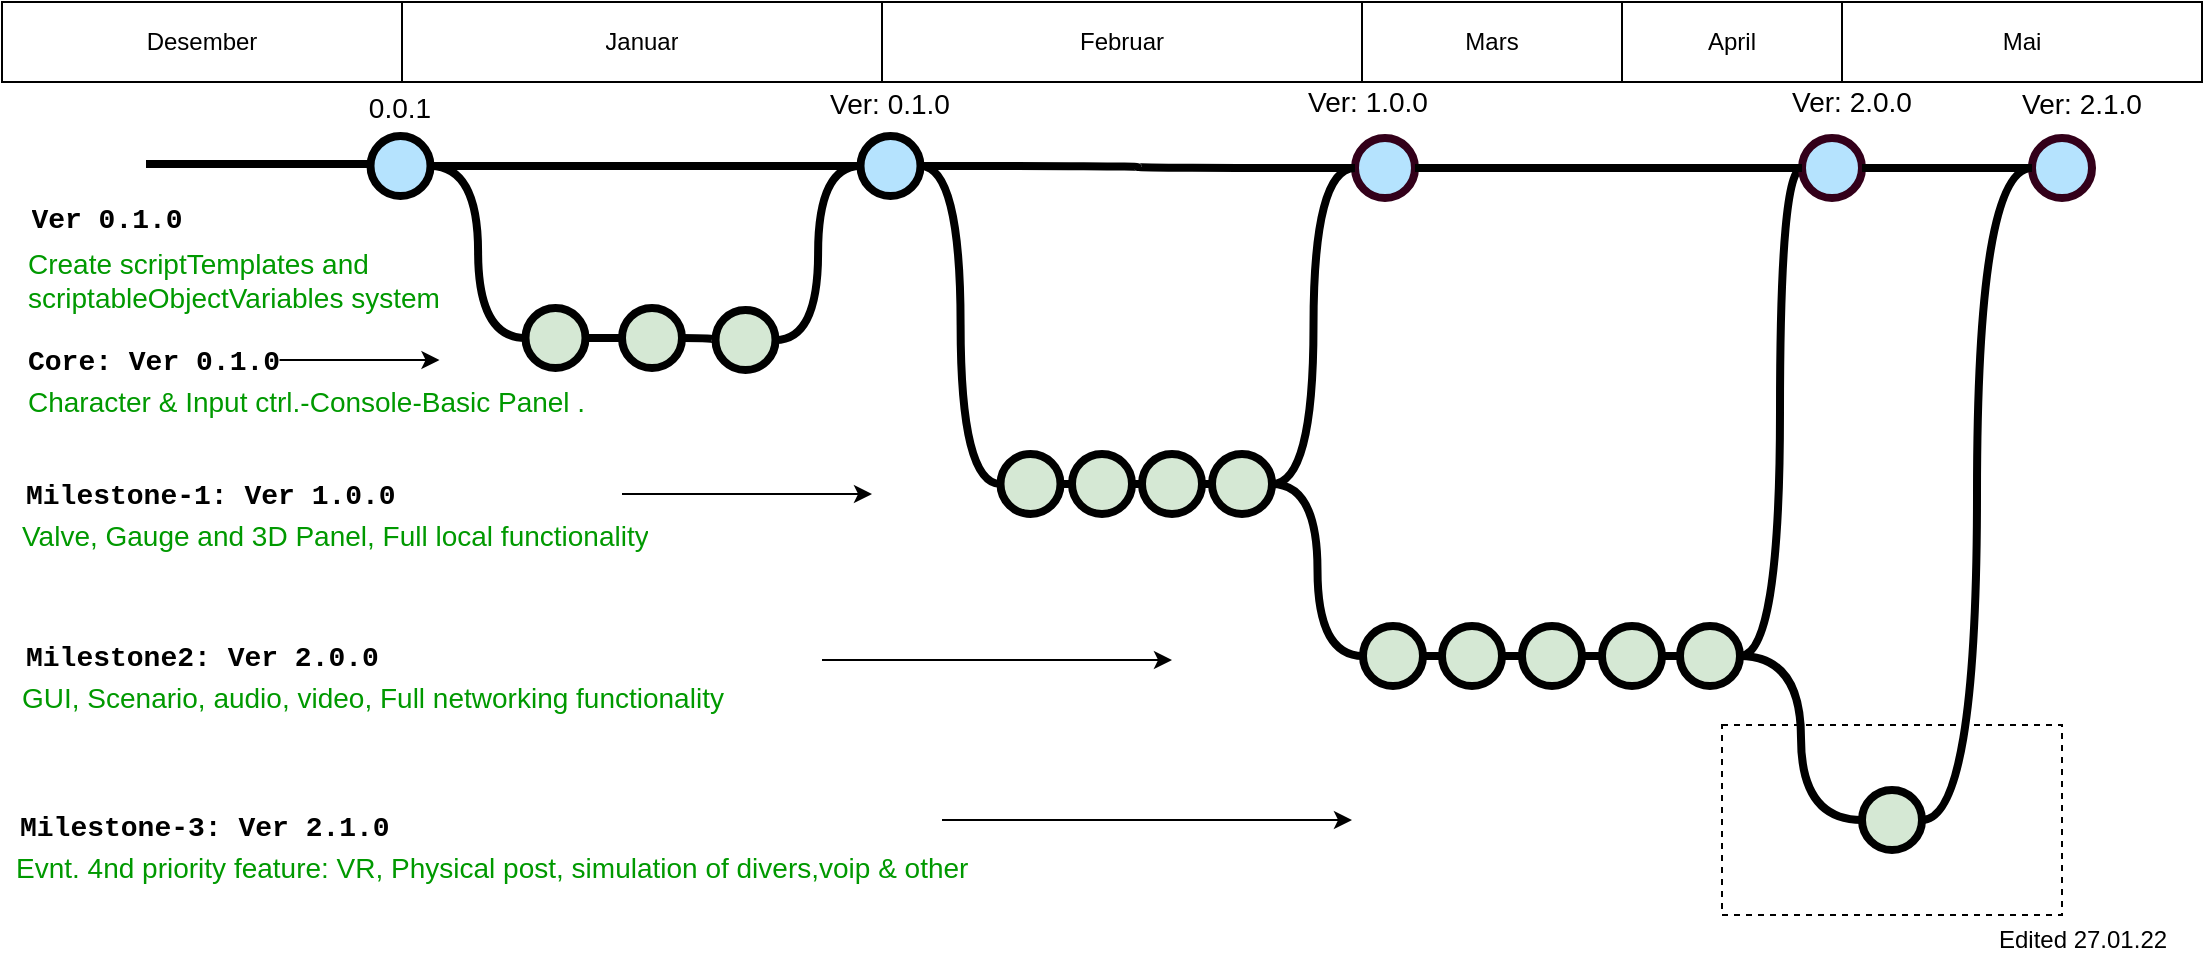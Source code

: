 <mxfile version="14.9.6" type="device"><diagram id="yPxyJZ8AM_hMuL3Unpa9" name="complex gitflow"><mxGraphModel dx="1551" dy="1380" grid="1" gridSize="10" guides="1" tooltips="1" connect="1" arrows="1" fold="1" page="1" pageScale="1" pageWidth="1100" pageHeight="850" math="0" shadow="0"><root><mxCell id="0"/><mxCell id="1" parent="0"/><mxCell id="LVdkpB_ZhsbsHTu6FTD1-12" value="" style="rounded=0;whiteSpace=wrap;html=1;dashed=1;" parent="1" vertex="1"><mxGeometry x="860" y="362.5" width="170" height="95" as="geometry"/></mxCell><mxCell id="uWUnNED6HEl2aK5fdaIb-9" style="edgeStyle=orthogonalEdgeStyle;curved=1;rounded=0;html=1;exitX=1;exitY=0.5;exitPerimeter=0;entryX=0;entryY=0.5;entryPerimeter=0;endArrow=none;endFill=0;jettySize=auto;orthogonalLoop=1;strokeWidth=4;fontSize=15;" parent="1" source="uWUnNED6HEl2aK5fdaIb-10" target="uWUnNED6HEl2aK5fdaIb-15" edge="1"><mxGeometry relative="1" as="geometry"/></mxCell><mxCell id="uWUnNED6HEl2aK5fdaIb-10" value="" style="verticalLabelPosition=bottom;verticalAlign=top;html=1;strokeWidth=4;shape=mxgraph.flowchart.on-page_reference;plain-blue;gradientColor=none;fillColor=#B5E3Fe;strokeColor=#000000;" parent="1" vertex="1"><mxGeometry x="184.25" y="68" width="30" height="30" as="geometry"/></mxCell><mxCell id="uWUnNED6HEl2aK5fdaIb-105" style="edgeStyle=orthogonalEdgeStyle;curved=1;rounded=0;orthogonalLoop=1;jettySize=auto;html=1;exitX=1;exitY=0.5;exitDx=0;exitDy=0;exitPerimeter=0;entryX=0;entryY=0.5;entryDx=0;entryDy=0;entryPerimeter=0;endArrow=none;endFill=0;strokeWidth=4;fontFamily=Courier New;fontColor=#009900;" parent="1" source="uWUnNED6HEl2aK5fdaIb-11" target="uWUnNED6HEl2aK5fdaIb-104" edge="1"><mxGeometry relative="1" as="geometry"/></mxCell><mxCell id="uWUnNED6HEl2aK5fdaIb-11" value="" style="verticalLabelPosition=bottom;verticalAlign=top;html=1;strokeWidth=4;shape=mxgraph.flowchart.on-page_reference;plain-blue;gradientColor=none;strokeColor=#000000;fillColor=#B5E3FE;" parent="1" vertex="1"><mxGeometry x="429.25" y="68" width="30" height="30" as="geometry"/></mxCell><mxCell id="uWUnNED6HEl2aK5fdaIb-109" value="" style="verticalLabelPosition=bottom;verticalAlign=top;html=1;strokeWidth=4;shape=mxgraph.flowchart.on-page_reference;plain-blue;gradientColor=none;strokeColor=#33001A;fillColor=#B5E3FE;" parent="1" vertex="1"><mxGeometry x="676.5" y="69" width="30" height="30" as="geometry"/></mxCell><mxCell id="uWUnNED6HEl2aK5fdaIb-12" value="" style="edgeStyle=orthogonalEdgeStyle;rounded=0;html=1;jettySize=auto;orthogonalLoop=1;strokeWidth=4;endArrow=none;endFill=0;" parent="1" edge="1"><mxGeometry x="114.25" y="83" as="geometry"><mxPoint x="72" y="82" as="sourcePoint"/><mxPoint x="184.25" y="82" as="targetPoint"/><Array as="points"><mxPoint x="100" y="82"/><mxPoint x="100" y="82"/></Array></mxGeometry></mxCell><mxCell id="uWUnNED6HEl2aK5fdaIb-13" value="Ver 0.1.0" style="text;html=1;strokeColor=none;fillColor=none;align=center;verticalAlign=middle;whiteSpace=wrap;overflow=hidden;fontSize=14;fontStyle=1;fontFamily=Courier New;" parent="1" vertex="1"><mxGeometry x="5" y="89" width="95" height="42" as="geometry"/></mxCell><mxCell id="uWUnNED6HEl2aK5fdaIb-14" style="edgeStyle=orthogonalEdgeStyle;curved=1;rounded=0;html=1;exitX=1;exitY=0.5;exitPerimeter=0;endArrow=none;endFill=0;jettySize=auto;orthogonalLoop=1;strokeWidth=4;fontSize=15;" parent="1" source="uWUnNED6HEl2aK5fdaIb-15" target="uWUnNED6HEl2aK5fdaIb-17" edge="1"><mxGeometry relative="1" as="geometry"/></mxCell><mxCell id="uWUnNED6HEl2aK5fdaIb-15" value="" style="verticalLabelPosition=bottom;verticalAlign=top;html=1;strokeWidth=4;shape=mxgraph.flowchart.on-page_reference;plain-purple;gradientColor=none;strokeColor=#000000;fillColor=#D5E8D4;" parent="1" vertex="1"><mxGeometry x="261.75" y="154" width="30" height="30" as="geometry"/></mxCell><mxCell id="uWUnNED6HEl2aK5fdaIb-16" style="edgeStyle=orthogonalEdgeStyle;curved=1;rounded=0;html=1;exitX=1;exitY=0.5;exitPerimeter=0;entryX=0;entryY=0.5;entryPerimeter=0;endArrow=none;endFill=0;jettySize=auto;orthogonalLoop=1;strokeWidth=4;fontSize=15;" parent="1" source="uWUnNED6HEl2aK5fdaIb-17" target="uWUnNED6HEl2aK5fdaIb-19" edge="1"><mxGeometry relative="1" as="geometry"/></mxCell><mxCell id="uWUnNED6HEl2aK5fdaIb-17" value="" style="verticalLabelPosition=bottom;verticalAlign=top;html=1;strokeWidth=4;shape=mxgraph.flowchart.on-page_reference;plain-purple;gradientColor=none;strokeColor=#000000;fillColor=#D5E8D4;" parent="1" vertex="1"><mxGeometry x="310" y="154" width="30" height="30" as="geometry"/></mxCell><mxCell id="uWUnNED6HEl2aK5fdaIb-18" style="edgeStyle=orthogonalEdgeStyle;curved=1;rounded=0;html=1;exitX=1;exitY=0.5;exitPerimeter=0;entryX=0;entryY=0.5;entryPerimeter=0;endArrow=none;endFill=0;jettySize=auto;orthogonalLoop=1;strokeWidth=4;fontSize=15;" parent="1" source="uWUnNED6HEl2aK5fdaIb-19" target="uWUnNED6HEl2aK5fdaIb-11" edge="1"><mxGeometry relative="1" as="geometry"/></mxCell><mxCell id="uWUnNED6HEl2aK5fdaIb-19" value="" style="verticalLabelPosition=bottom;verticalAlign=top;html=1;strokeWidth=4;shape=mxgraph.flowchart.on-page_reference;plain-purple;gradientColor=none;strokeColor=#000000;fillColor=#D5E8D4;" parent="1" vertex="1"><mxGeometry x="356.75" y="155" width="30" height="30" as="geometry"/></mxCell><mxCell id="uWUnNED6HEl2aK5fdaIb-20" value="Core: Ver 0.1.0" style="text;html=1;strokeColor=none;fillColor=none;align=left;verticalAlign=middle;whiteSpace=wrap;overflow=hidden;fontSize=14;fontStyle=1;fontFamily=Courier New;" parent="1" vertex="1"><mxGeometry x="10.75" y="170" width="129.25" height="20" as="geometry"/></mxCell><mxCell id="uWUnNED6HEl2aK5fdaIb-71" value="" style="edgeStyle=orthogonalEdgeStyle;rounded=0;orthogonalLoop=1;jettySize=auto;html=1;endArrow=none;endFill=0;strokeWidth=4;entryX=0;entryY=0.5;entryDx=0;entryDy=0;entryPerimeter=0;" parent="1" source="uWUnNED6HEl2aK5fdaIb-69" target="uWUnNED6HEl2aK5fdaIb-77" edge="1"><mxGeometry relative="1" as="geometry"><mxPoint x="690.5" y="330.059" as="targetPoint"/></mxGeometry></mxCell><mxCell id="uWUnNED6HEl2aK5fdaIb-75" style="edgeStyle=orthogonalEdgeStyle;rounded=0;orthogonalLoop=1;jettySize=auto;html=1;entryX=1;entryY=0.5;entryDx=0;entryDy=0;entryPerimeter=0;endArrow=none;endFill=0;strokeWidth=4;curved=1;" parent="1" source="uWUnNED6HEl2aK5fdaIb-69" target="uWUnNED6HEl2aK5fdaIb-106" edge="1"><mxGeometry relative="1" as="geometry"/></mxCell><mxCell id="uWUnNED6HEl2aK5fdaIb-94" style="edgeStyle=orthogonalEdgeStyle;curved=1;rounded=0;orthogonalLoop=1;jettySize=auto;html=1;entryX=0;entryY=0.5;entryDx=0;entryDy=0;entryPerimeter=0;endArrow=none;endFill=0;strokeWidth=4;fontFamily=Courier New;fontColor=#009900;exitX=1;exitY=0.5;exitDx=0;exitDy=0;exitPerimeter=0;" parent="1" source="uWUnNED6HEl2aK5fdaIb-95" target="uWUnNED6HEl2aK5fdaIb-82" edge="1"><mxGeometry relative="1" as="geometry"><mxPoint x="915" y="310" as="sourcePoint"/></mxGeometry></mxCell><mxCell id="uWUnNED6HEl2aK5fdaIb-69" value="" style="verticalLabelPosition=bottom;verticalAlign=top;html=1;strokeWidth=4;shape=mxgraph.flowchart.on-page_reference;plain-purple;gradientColor=none;strokeColor=#000000;fillColor=#D5E8D4;" parent="1" vertex="1"><mxGeometry x="680.5" y="313" width="30" height="30" as="geometry"/></mxCell><mxCell id="uWUnNED6HEl2aK5fdaIb-96" value="" style="edgeStyle=orthogonalEdgeStyle;curved=1;rounded=0;orthogonalLoop=1;jettySize=auto;html=1;endArrow=none;endFill=0;strokeWidth=4;fontFamily=Courier New;fontColor=#009900;entryX=0;entryY=0.5;entryDx=0;entryDy=0;entryPerimeter=0;" parent="1" source="uWUnNED6HEl2aK5fdaIb-77" target="-Z0Ybuycs5MWQGGRcLc3-11" edge="1"><mxGeometry relative="1" as="geometry"/></mxCell><mxCell id="uWUnNED6HEl2aK5fdaIb-77" value="" style="verticalLabelPosition=bottom;verticalAlign=top;html=1;strokeWidth=4;shape=mxgraph.flowchart.on-page_reference;plain-purple;gradientColor=none;strokeColor=#000000;fillColor=#D5E8D4;" parent="1" vertex="1"><mxGeometry x="720" y="313" width="30" height="30" as="geometry"/></mxCell><mxCell id="uWUnNED6HEl2aK5fdaIb-108" style="edgeStyle=orthogonalEdgeStyle;curved=1;rounded=0;orthogonalLoop=1;jettySize=auto;html=1;entryX=0;entryY=0.5;entryDx=0;entryDy=0;entryPerimeter=0;endArrow=none;endFill=0;strokeWidth=4;fontFamily=Courier New;fontColor=#009900;" parent="1" source="uWUnNED6HEl2aK5fdaIb-95" target="E5Rab_nmGA3VLxjeqgws-4" edge="1"><mxGeometry relative="1" as="geometry"><mxPoint x="915" y="247" as="targetPoint"/><Array as="points"><mxPoint x="889" y="328"/><mxPoint x="889" y="84"/></Array></mxGeometry></mxCell><mxCell id="uWUnNED6HEl2aK5fdaIb-95" value="" style="verticalLabelPosition=bottom;verticalAlign=top;html=1;strokeWidth=4;shape=mxgraph.flowchart.on-page_reference;plain-purple;gradientColor=none;strokeColor=#000000;fillColor=#D5E8D4;" parent="1" vertex="1"><mxGeometry x="839" y="313" width="30" height="30" as="geometry"/></mxCell><mxCell id="uWUnNED6HEl2aK5fdaIb-76" value="Milestone-1: Ver 1.0.0" style="text;html=1;strokeColor=none;fillColor=none;align=left;verticalAlign=middle;whiteSpace=wrap;overflow=hidden;fontSize=14;fontStyle=1;fontFamily=Courier New;" parent="1" vertex="1"><mxGeometry x="9.75" y="237" width="210.25" height="20" as="geometry"/></mxCell><mxCell id="uWUnNED6HEl2aK5fdaIb-82" value="" style="verticalLabelPosition=bottom;verticalAlign=top;html=1;strokeWidth=4;shape=mxgraph.flowchart.on-page_reference;plain-purple;gradientColor=none;strokeColor=#000000;fillColor=#D5E8D4;" parent="1" vertex="1"><mxGeometry x="930" y="395" width="30" height="30" as="geometry"/></mxCell><mxCell id="uWUnNED6HEl2aK5fdaIb-97" style="edgeStyle=orthogonalEdgeStyle;curved=1;rounded=0;orthogonalLoop=1;jettySize=auto;html=1;exitX=1;exitY=0.5;exitDx=0;exitDy=0;exitPerimeter=0;entryX=0;entryY=0.5;entryDx=0;entryDy=0;entryPerimeter=0;endArrow=none;endFill=0;strokeWidth=4;fontFamily=Courier New;fontColor=#009900;" parent="1" source="uWUnNED6HEl2aK5fdaIb-82" target="-Z0Ybuycs5MWQGGRcLc3-1" edge="1"><mxGeometry relative="1" as="geometry"><mxPoint x="824" y="404" as="sourcePoint"/></mxGeometry></mxCell><mxCell id="uWUnNED6HEl2aK5fdaIb-86" value="Milestone2: Ver 2.0.0" style="text;html=1;strokeColor=none;fillColor=none;align=left;verticalAlign=middle;whiteSpace=wrap;overflow=hidden;fontSize=14;fontStyle=1;fontFamily=Courier New;" parent="1" vertex="1"><mxGeometry x="9.5" y="318" width="260.5" height="20" as="geometry"/></mxCell><mxCell id="uWUnNED6HEl2aK5fdaIb-87" value="Valve, Gauge and 3D Panel, Full local functionality" style="text;html=1;strokeColor=none;fillColor=none;align=left;verticalAlign=middle;whiteSpace=wrap;overflow=hidden;fontSize=14;fontStyle=0;fontColor=#009900;" parent="1" vertex="1"><mxGeometry x="7.75" y="257" width="452.25" height="20" as="geometry"/></mxCell><mxCell id="uWUnNED6HEl2aK5fdaIb-88" value="GUI, Scenario, audio, video, Full networking functionality" style="text;html=1;strokeColor=none;fillColor=none;align=left;verticalAlign=middle;whiteSpace=wrap;overflow=hidden;fontSize=14;fontStyle=0;fontColor=#009900;" parent="1" vertex="1"><mxGeometry x="7.75" y="338" width="582.25" height="20" as="geometry"/></mxCell><mxCell id="uWUnNED6HEl2aK5fdaIb-89" value="Character &amp;amp; Input ctrl.-Console-Basic Panel ." style="text;html=1;strokeColor=none;fillColor=none;align=left;verticalAlign=middle;whiteSpace=wrap;overflow=hidden;fontSize=14;fontStyle=0;fontColor=#009900;" parent="1" vertex="1"><mxGeometry x="10.75" y="190" width="421.25" height="20" as="geometry"/></mxCell><mxCell id="uWUnNED6HEl2aK5fdaIb-90" value="Create scriptTemplates and scriptableObjectVariables system" style="text;html=1;strokeColor=none;fillColor=none;align=left;verticalAlign=middle;whiteSpace=wrap;overflow=hidden;fontSize=14;fontStyle=0;fontColor=#009900;" parent="1" vertex="1"><mxGeometry x="10.75" y="119" width="209.25" height="41" as="geometry"/></mxCell><mxCell id="uWUnNED6HEl2aK5fdaIb-91" value="" style="endArrow=classic;html=1;strokeWidth=1;fontFamily=Courier New;fontColor=#009900;" parent="1" edge="1"><mxGeometry width="50" height="50" relative="1" as="geometry"><mxPoint x="410" y="330" as="sourcePoint"/><mxPoint x="585" y="330" as="targetPoint"/></mxGeometry></mxCell><mxCell id="uWUnNED6HEl2aK5fdaIb-92" value="" style="endArrow=classic;html=1;strokeWidth=1;fontFamily=Courier New;fontColor=#009900;" parent="1" edge="1"><mxGeometry width="50" height="50" relative="1" as="geometry"><mxPoint x="310" y="247" as="sourcePoint"/><mxPoint x="435" y="247" as="targetPoint"/></mxGeometry></mxCell><mxCell id="uWUnNED6HEl2aK5fdaIb-93" value="" style="endArrow=classic;html=1;strokeWidth=1;fontFamily=Courier New;fontColor=#009900;" parent="1" edge="1"><mxGeometry width="50" height="50" relative="1" as="geometry"><mxPoint x="138.75" y="180" as="sourcePoint"/><mxPoint x="218.75" y="180" as="targetPoint"/></mxGeometry></mxCell><mxCell id="uWUnNED6HEl2aK5fdaIb-103" value="0.0.1" style="text;html=1;strokeColor=none;fillColor=none;align=center;verticalAlign=middle;whiteSpace=wrap;overflow=hidden;fontSize=14;" parent="1" vertex="1"><mxGeometry x="164.25" y="43" width="70" height="20" as="geometry"/></mxCell><mxCell id="uWUnNED6HEl2aK5fdaIb-107" value="" style="edgeStyle=orthogonalEdgeStyle;curved=1;rounded=0;orthogonalLoop=1;jettySize=auto;html=1;endArrow=none;endFill=0;strokeWidth=4;fontFamily=Courier New;fontColor=#009900;entryX=0;entryY=0.5;entryDx=0;entryDy=0;entryPerimeter=0;" parent="1" source="uWUnNED6HEl2aK5fdaIb-104" target="-Z0Ybuycs5MWQGGRcLc3-5" edge="1"><mxGeometry relative="1" as="geometry"/></mxCell><mxCell id="uWUnNED6HEl2aK5fdaIb-104" value="" style="verticalLabelPosition=bottom;verticalAlign=top;html=1;strokeWidth=4;shape=mxgraph.flowchart.on-page_reference;plain-purple;gradientColor=none;strokeColor=#000000;fillColor=#D5E8D4;" parent="1" vertex="1"><mxGeometry x="499.25" y="227" width="30" height="30" as="geometry"/></mxCell><mxCell id="uWUnNED6HEl2aK5fdaIb-115" style="edgeStyle=orthogonalEdgeStyle;curved=1;rounded=0;orthogonalLoop=1;jettySize=auto;html=1;entryX=0;entryY=0.5;entryDx=0;entryDy=0;entryPerimeter=0;endArrow=none;endFill=0;strokeWidth=4;fontFamily=Courier New;fontColor=#009900;" parent="1" source="uWUnNED6HEl2aK5fdaIb-106" target="uWUnNED6HEl2aK5fdaIb-109" edge="1"><mxGeometry relative="1" as="geometry"/></mxCell><mxCell id="uWUnNED6HEl2aK5fdaIb-106" value="" style="verticalLabelPosition=bottom;verticalAlign=top;html=1;strokeWidth=4;shape=mxgraph.flowchart.on-page_reference;plain-purple;gradientColor=none;strokeColor=#000000;fillColor=#D5E8D4;" parent="1" vertex="1"><mxGeometry x="605" y="227" width="30" height="30" as="geometry"/></mxCell><mxCell id="uWUnNED6HEl2aK5fdaIb-116" value="Ver: 0.1.0" style="text;html=1;strokeColor=none;fillColor=none;align=center;verticalAlign=middle;whiteSpace=wrap;overflow=hidden;fontSize=14;" parent="1" vertex="1"><mxGeometry x="389.25" y="41" width="110" height="20" as="geometry"/></mxCell><mxCell id="9hBKPDzoitwpIBdzFDQ7-21" value="" style="edgeStyle=orthogonalEdgeStyle;rounded=0;orthogonalLoop=1;jettySize=auto;html=1;fontSize=15;endArrow=none;endFill=0;strokeWidth=4;entryX=0;entryY=0.5;entryDx=0;entryDy=0;entryPerimeter=0;exitX=1;exitY=0.5;exitDx=0;exitDy=0;exitPerimeter=0;" parent="1" source="uWUnNED6HEl2aK5fdaIb-10" target="uWUnNED6HEl2aK5fdaIb-11" edge="1"><mxGeometry relative="1" as="geometry"><mxPoint x="418.5" y="85" as="targetPoint"/><mxPoint x="340.5" y="83" as="sourcePoint"/></mxGeometry></mxCell><mxCell id="E5Rab_nmGA3VLxjeqgws-4" value="" style="verticalLabelPosition=bottom;verticalAlign=top;html=1;strokeWidth=4;shape=mxgraph.flowchart.on-page_reference;plain-blue;gradientColor=none;strokeColor=#33001A;fillColor=#B5E3FE;" parent="1" vertex="1"><mxGeometry x="900" y="69" width="30" height="30" as="geometry"/></mxCell><mxCell id="E5Rab_nmGA3VLxjeqgws-31" value="Ver: 1.0.0" style="text;html=1;strokeColor=none;fillColor=none;align=center;verticalAlign=middle;whiteSpace=wrap;overflow=hidden;fontSize=14;" parent="1" vertex="1"><mxGeometry x="628.25" y="40" width="110" height="20" as="geometry"/></mxCell><mxCell id="E5Rab_nmGA3VLxjeqgws-32" value="Ver: 2.0.0" style="text;html=1;strokeColor=none;fillColor=none;align=center;verticalAlign=middle;whiteSpace=wrap;overflow=hidden;fontSize=14;" parent="1" vertex="1"><mxGeometry x="870" y="40" width="110" height="20" as="geometry"/></mxCell><mxCell id="E5Rab_nmGA3VLxjeqgws-33" value="Milestone-3: Ver 2.1.0" style="text;html=1;strokeColor=none;fillColor=none;align=left;verticalAlign=middle;whiteSpace=wrap;overflow=hidden;fontSize=14;fontStyle=1;fontFamily=Courier New;" parent="1" vertex="1"><mxGeometry x="6.75" y="403" width="240" height="20" as="geometry"/></mxCell><mxCell id="E5Rab_nmGA3VLxjeqgws-34" value="Evnt. 4nd priority feature: VR, Physical post, simulation of divers,voip &amp;amp; other" style="text;html=1;strokeColor=none;fillColor=none;align=left;verticalAlign=middle;whiteSpace=wrap;overflow=hidden;fontSize=14;fontStyle=0;fontColor=#009900;" parent="1" vertex="1"><mxGeometry x="5" y="423" width="525" height="20" as="geometry"/></mxCell><mxCell id="E5Rab_nmGA3VLxjeqgws-35" value="" style="endArrow=classic;html=1;strokeWidth=1;fontFamily=Courier New;fontColor=#009900;" parent="1" edge="1"><mxGeometry width="50" height="50" relative="1" as="geometry"><mxPoint x="470" y="410" as="sourcePoint"/><mxPoint x="675" y="410" as="targetPoint"/></mxGeometry></mxCell><mxCell id="E5Rab_nmGA3VLxjeqgws-52" value="" style="edgeStyle=orthogonalEdgeStyle;curved=1;rounded=0;orthogonalLoop=1;jettySize=auto;html=1;endArrow=none;endFill=0;strokeWidth=4;entryX=0;entryY=0.5;entryDx=0;entryDy=0;entryPerimeter=0;exitX=1;exitY=0.5;exitDx=0;exitDy=0;exitPerimeter=0;" parent="1" source="uWUnNED6HEl2aK5fdaIb-11" target="uWUnNED6HEl2aK5fdaIb-109" edge="1"><mxGeometry relative="1" as="geometry"><mxPoint x="557" y="94" as="targetPoint"/><mxPoint x="572" y="84" as="sourcePoint"/></mxGeometry></mxCell><mxCell id="E5Rab_nmGA3VLxjeqgws-53" value="" style="edgeStyle=orthogonalEdgeStyle;curved=1;rounded=0;orthogonalLoop=1;jettySize=auto;html=1;endArrow=none;endFill=0;strokeWidth=4;entryX=1;entryY=0.5;entryDx=0;entryDy=0;entryPerimeter=0;exitX=0;exitY=0.5;exitDx=0;exitDy=0;exitPerimeter=0;" parent="1" source="E5Rab_nmGA3VLxjeqgws-4" target="uWUnNED6HEl2aK5fdaIb-109" edge="1"><mxGeometry relative="1" as="geometry"><mxPoint x="870" y="84" as="targetPoint"/><mxPoint x="691.25" y="94" as="sourcePoint"/><Array as="points"/></mxGeometry></mxCell><mxCell id="LVdkpB_ZhsbsHTu6FTD1-4" value="" style="shape=table;startSize=0;container=1;collapsible=0;childLayout=tableLayout;" parent="1" vertex="1"><mxGeometry y="1" width="1100" height="40" as="geometry"/></mxCell><mxCell id="LVdkpB_ZhsbsHTu6FTD1-5" value="" style="shape=partialRectangle;collapsible=0;dropTarget=0;pointerEvents=0;fillColor=none;top=0;left=0;bottom=0;right=0;points=[[0,0.5],[1,0.5]];portConstraint=eastwest;" parent="LVdkpB_ZhsbsHTu6FTD1-4" vertex="1"><mxGeometry width="1100" height="40" as="geometry"/></mxCell><mxCell id="LVdkpB_ZhsbsHTu6FTD1-6" value="Desember" style="shape=partialRectangle;html=1;whiteSpace=wrap;connectable=0;overflow=hidden;fillColor=none;top=0;left=0;bottom=0;right=0;pointerEvents=1;" parent="LVdkpB_ZhsbsHTu6FTD1-5" vertex="1"><mxGeometry width="200" height="40" as="geometry"/></mxCell><mxCell id="LVdkpB_ZhsbsHTu6FTD1-7" value="Januar" style="shape=partialRectangle;html=1;whiteSpace=wrap;connectable=0;overflow=hidden;fillColor=none;top=0;left=0;bottom=0;right=0;pointerEvents=1;" parent="LVdkpB_ZhsbsHTu6FTD1-5" vertex="1"><mxGeometry x="200" width="240" height="40" as="geometry"/></mxCell><mxCell id="LVdkpB_ZhsbsHTu6FTD1-8" value="Februar" style="shape=partialRectangle;html=1;whiteSpace=wrap;connectable=0;overflow=hidden;fillColor=none;top=0;left=0;bottom=0;right=0;pointerEvents=1;" parent="LVdkpB_ZhsbsHTu6FTD1-5" vertex="1"><mxGeometry x="440" width="240" height="40" as="geometry"/></mxCell><mxCell id="LVdkpB_ZhsbsHTu6FTD1-9" value="Mars" style="shape=partialRectangle;html=1;whiteSpace=wrap;connectable=0;overflow=hidden;fillColor=none;top=0;left=0;bottom=0;right=0;pointerEvents=1;" parent="LVdkpB_ZhsbsHTu6FTD1-5" vertex="1"><mxGeometry x="680" width="130" height="40" as="geometry"/></mxCell><mxCell id="LVdkpB_ZhsbsHTu6FTD1-10" value="April" style="shape=partialRectangle;html=1;whiteSpace=wrap;connectable=0;overflow=hidden;fillColor=none;top=0;left=0;bottom=0;right=0;pointerEvents=1;" parent="LVdkpB_ZhsbsHTu6FTD1-5" vertex="1"><mxGeometry x="810" width="110" height="40" as="geometry"/></mxCell><mxCell id="LVdkpB_ZhsbsHTu6FTD1-11" value="Mai" style="shape=partialRectangle;html=1;whiteSpace=wrap;connectable=0;overflow=hidden;fillColor=none;top=0;left=0;bottom=0;right=0;pointerEvents=1;" parent="LVdkpB_ZhsbsHTu6FTD1-5" vertex="1"><mxGeometry x="920" width="180" height="40" as="geometry"/></mxCell><mxCell id="LVdkpB_ZhsbsHTu6FTD1-13" value="Edited 27.01.22" style="text;html=1;align=center;verticalAlign=middle;resizable=0;points=[];autosize=1;strokeColor=none;" parent="1" vertex="1"><mxGeometry x="990" y="460" width="100" height="20" as="geometry"/></mxCell><mxCell id="-Z0Ybuycs5MWQGGRcLc3-1" value="" style="verticalLabelPosition=bottom;verticalAlign=top;html=1;strokeWidth=4;shape=mxgraph.flowchart.on-page_reference;plain-blue;gradientColor=none;strokeColor=#33001A;fillColor=#B5E3FE;" vertex="1" parent="1"><mxGeometry x="1015" y="69" width="30" height="30" as="geometry"/></mxCell><mxCell id="-Z0Ybuycs5MWQGGRcLc3-2" value="Ver: 2.1.0" style="text;html=1;strokeColor=none;fillColor=none;align=center;verticalAlign=middle;whiteSpace=wrap;overflow=hidden;fontSize=14;" vertex="1" parent="1"><mxGeometry x="985" y="41" width="110" height="20" as="geometry"/></mxCell><mxCell id="-Z0Ybuycs5MWQGGRcLc3-3" value="" style="edgeStyle=orthogonalEdgeStyle;curved=1;rounded=0;orthogonalLoop=1;jettySize=auto;html=1;endArrow=none;endFill=0;strokeWidth=4;exitX=0;exitY=0.5;exitDx=0;exitDy=0;exitPerimeter=0;entryX=1;entryY=0.5;entryDx=0;entryDy=0;entryPerimeter=0;" edge="1" parent="1" source="-Z0Ybuycs5MWQGGRcLc3-1" target="E5Rab_nmGA3VLxjeqgws-4"><mxGeometry relative="1" as="geometry"><mxPoint x="960" y="120" as="targetPoint"/><mxPoint x="910" y="94" as="sourcePoint"/><Array as="points"/></mxGeometry></mxCell><mxCell id="-Z0Ybuycs5MWQGGRcLc3-4" value="" style="edgeStyle=orthogonalEdgeStyle;curved=1;rounded=0;orthogonalLoop=1;jettySize=auto;html=1;endArrow=none;endFill=0;strokeWidth=4;fontFamily=Courier New;fontColor=#009900;" edge="1" parent="1" source="-Z0Ybuycs5MWQGGRcLc3-5" target="-Z0Ybuycs5MWQGGRcLc3-6"><mxGeometry relative="1" as="geometry"/></mxCell><mxCell id="-Z0Ybuycs5MWQGGRcLc3-5" value="" style="verticalLabelPosition=bottom;verticalAlign=top;html=1;strokeWidth=4;shape=mxgraph.flowchart.on-page_reference;plain-purple;gradientColor=none;strokeColor=#000000;fillColor=#D5E8D4;" vertex="1" parent="1"><mxGeometry x="535" y="227" width="30" height="30" as="geometry"/></mxCell><mxCell id="-Z0Ybuycs5MWQGGRcLc3-6" value="" style="verticalLabelPosition=bottom;verticalAlign=top;html=1;strokeWidth=4;shape=mxgraph.flowchart.on-page_reference;plain-purple;gradientColor=none;strokeColor=#000000;fillColor=#D5E8D4;" vertex="1" parent="1"><mxGeometry x="570" y="227" width="30" height="30" as="geometry"/></mxCell><mxCell id="-Z0Ybuycs5MWQGGRcLc3-7" value="" style="edgeStyle=orthogonalEdgeStyle;curved=1;rounded=0;orthogonalLoop=1;jettySize=auto;html=1;endArrow=none;endFill=0;strokeWidth=4;fontFamily=Courier New;fontColor=#009900;entryX=1;entryY=0.5;entryDx=0;entryDy=0;entryPerimeter=0;exitX=0;exitY=0.5;exitDx=0;exitDy=0;exitPerimeter=0;" edge="1" parent="1" source="uWUnNED6HEl2aK5fdaIb-106" target="-Z0Ybuycs5MWQGGRcLc3-6"><mxGeometry relative="1" as="geometry"><mxPoint x="524.353" y="267" as="sourcePoint"/><mxPoint x="527" y="308.0" as="targetPoint"/></mxGeometry></mxCell><mxCell id="-Z0Ybuycs5MWQGGRcLc3-10" value="" style="edgeStyle=orthogonalEdgeStyle;rounded=0;orthogonalLoop=1;jettySize=auto;html=1;endArrow=none;endFill=0;strokeWidth=4;entryX=0;entryY=0.5;entryDx=0;entryDy=0;entryPerimeter=0;" edge="1" parent="1" source="-Z0Ybuycs5MWQGGRcLc3-11" target="-Z0Ybuycs5MWQGGRcLc3-13"><mxGeometry relative="1" as="geometry"><mxPoint x="690.5" y="382.059" as="targetPoint"/></mxGeometry></mxCell><mxCell id="-Z0Ybuycs5MWQGGRcLc3-11" value="" style="verticalLabelPosition=bottom;verticalAlign=top;html=1;strokeWidth=4;shape=mxgraph.flowchart.on-page_reference;plain-purple;gradientColor=none;strokeColor=#000000;fillColor=#D5E8D4;" vertex="1" parent="1"><mxGeometry x="760" y="313" width="30" height="30" as="geometry"/></mxCell><mxCell id="-Z0Ybuycs5MWQGGRcLc3-12" value="" style="edgeStyle=orthogonalEdgeStyle;curved=1;rounded=0;orthogonalLoop=1;jettySize=auto;html=1;endArrow=none;endFill=0;strokeWidth=4;fontFamily=Courier New;fontColor=#009900;entryX=0;entryY=0.5;entryDx=0;entryDy=0;entryPerimeter=0;" edge="1" parent="1"><mxGeometry relative="1" as="geometry"><mxPoint x="839.0" y="328" as="targetPoint"/><mxPoint x="829.0" y="328" as="sourcePoint"/></mxGeometry></mxCell><mxCell id="-Z0Ybuycs5MWQGGRcLc3-13" value="" style="verticalLabelPosition=bottom;verticalAlign=top;html=1;strokeWidth=4;shape=mxgraph.flowchart.on-page_reference;plain-purple;gradientColor=none;strokeColor=#000000;fillColor=#D5E8D4;" vertex="1" parent="1"><mxGeometry x="800" y="313" width="30" height="30" as="geometry"/></mxCell></root></mxGraphModel></diagram></mxfile>